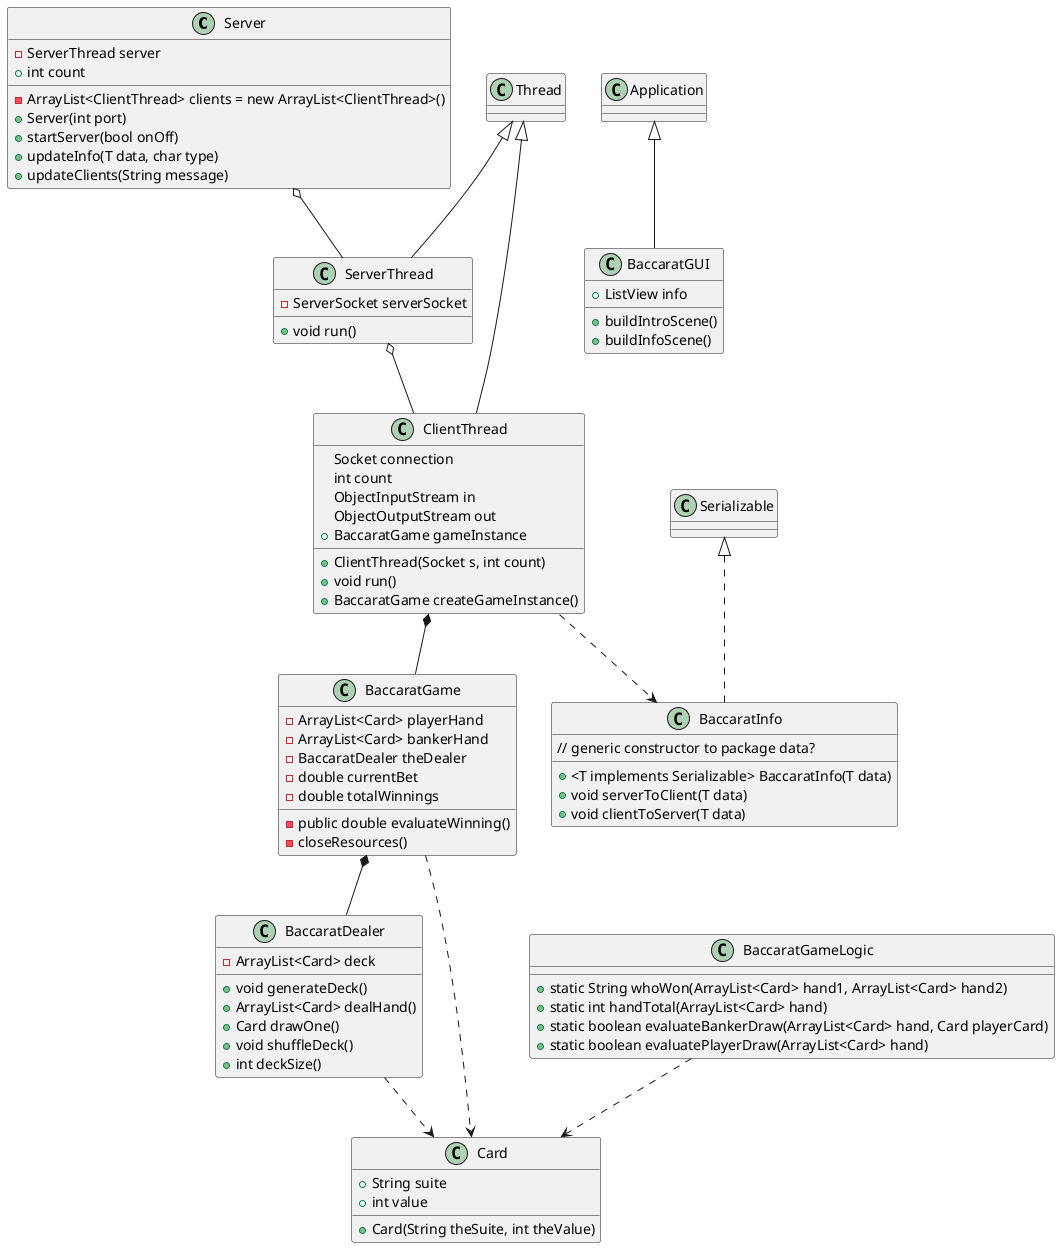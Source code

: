 @startuml

class Server {
	-ArrayList<ClientThread> clients = new ArrayList<ClientThread>()
	-ServerThread server
	+int count
	+Server(int port)
	+startServer(bool onOff)
	+updateInfo(T data, char type)
	+updateClients(String message)
}

class ServerThread extends Thread {
	-ServerSocket serverSocket
	+void run()
}

class ClientThread extends Thread{
	Socket connection
	int count
	ObjectInputStream in
	ObjectOutputStream out
	+BaccaratGame gameInstance
	+ClientThread(Socket s, int count)
	+void run()
	+BaccaratGame createGameInstance()
}

Server o-- ServerThread
ServerThread o-- ClientThread
ClientThread *-- BaccaratGame
ClientThread ..> BaccaratInfo

class BaccaratGame {
	-ArrayList<Card> playerHand
	-ArrayList<Card> bankerHand
	-BaccaratDealer theDealer
	-double currentBet
	-double totalWinnings
	-public double evaluateWinning()
	-closeResources()
}

class BaccaratGameLogic {
	+static String whoWon(ArrayList<Card> hand1, ArrayList<Card> hand2)
	+static int handTotal(ArrayList<Card> hand)
	+static boolean evaluateBankerDraw(ArrayList<Card> hand, Card playerCard)
	+static boolean evaluatePlayerDraw(ArrayList<Card> hand)
}

class BaccaratDealer {
	-ArrayList<Card> deck
	+void generateDeck()
	+ArrayList<Card> dealHand()
	+Card drawOne()
	+void shuffleDeck()
	+int deckSize()
}

class Card {
	+String suite
	+int value
	+Card(String theSuite, int theValue)
}

class BaccaratInfo {
	// generic constructor to package data?
	+<T implements Serializable> BaccaratInfo(T data)
	+void serverToClient(T data)
	+void clientToServer(T data)
}

class BaccaratGUI extends Application {
	+ListView info
	+buildIntroScene()
	+buildInfoScene()
}

Serializable <|.. BaccaratInfo
BaccaratDealer ..> Card
BaccaratGame ..> Card
BaccaratGameLogic ..> Card
BaccaratGame *-- BaccaratDealer

@enduml

